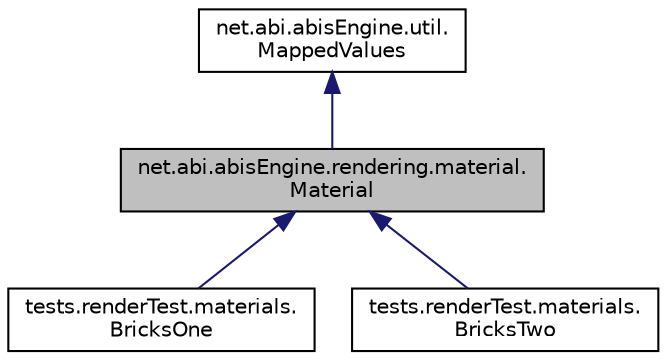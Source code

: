 digraph "net.abi.abisEngine.rendering.material.Material"
{
 // LATEX_PDF_SIZE
  edge [fontname="Helvetica",fontsize="10",labelfontname="Helvetica",labelfontsize="10"];
  node [fontname="Helvetica",fontsize="10",shape=record];
  Node1 [label="net.abi.abisEngine.rendering.material.\lMaterial",height=0.2,width=0.4,color="black", fillcolor="grey75", style="filled", fontcolor="black",tooltip=" "];
  Node2 -> Node1 [dir="back",color="midnightblue",fontsize="10",style="solid",fontname="Helvetica"];
  Node2 [label="net.abi.abisEngine.util.\lMappedValues",height=0.2,width=0.4,color="black", fillcolor="white", style="filled",URL="$db/de9/classnet_1_1abi_1_1abis_engine_1_1util_1_1_mapped_values.html",tooltip=" "];
  Node1 -> Node3 [dir="back",color="midnightblue",fontsize="10",style="solid",fontname="Helvetica"];
  Node3 [label="tests.renderTest.materials.\lBricksOne",height=0.2,width=0.4,color="black", fillcolor="white", style="filled",URL="$d2/d0b/classtests_1_1render_test_1_1materials_1_1_bricks_one.html",tooltip=" "];
  Node1 -> Node4 [dir="back",color="midnightblue",fontsize="10",style="solid",fontname="Helvetica"];
  Node4 [label="tests.renderTest.materials.\lBricksTwo",height=0.2,width=0.4,color="black", fillcolor="white", style="filled",URL="$de/d64/classtests_1_1render_test_1_1materials_1_1_bricks_two.html",tooltip=" "];
}
